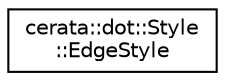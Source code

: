 digraph "Graphical Class Hierarchy"
{
 // LATEX_PDF_SIZE
  edge [fontname="Helvetica",fontsize="10",labelfontname="Helvetica",labelfontsize="10"];
  node [fontname="Helvetica",fontsize="10",shape=record];
  rankdir="LR";
  Node0 [label="cerata::dot::Style\l::EdgeStyle",height=0.2,width=0.4,color="black", fillcolor="white", style="filled",URL="$structcerata_1_1dot_1_1_style_1_1_edge_style.html",tooltip="Style for edges."];
}
